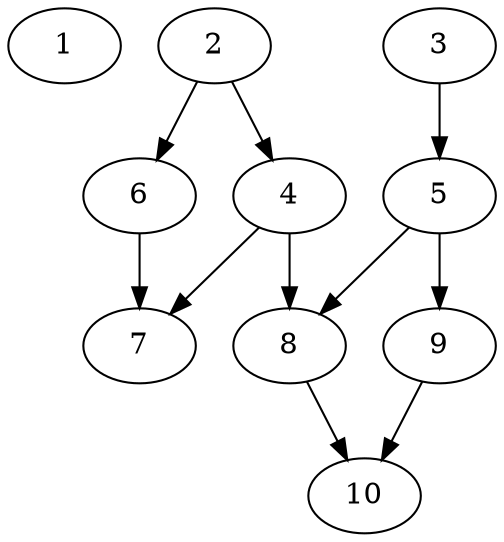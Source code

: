 // DAG automatically generated by daggen at Thu Oct  3 13:58:05 2019
// ./daggen --dot -n 10 --ccr 0.5 --fat 0.7 --regular 0.7 --density 0.6 --mindata 5242880 --maxdata 52428800 
digraph G {
  1 [size="88233984", alpha="0.16", expect_size="44116992"] 
  2 [size="75657216", alpha="0.01", expect_size="37828608"] 
  2 -> 4 [size ="37828608"]
  2 -> 6 [size ="37828608"]
  3 [size="91346944", alpha="0.15", expect_size="45673472"] 
  3 -> 5 [size ="45673472"]
  4 [size="29868032", alpha="0.10", expect_size="14934016"] 
  4 -> 7 [size ="14934016"]
  4 -> 8 [size ="14934016"]
  5 [size="15017984", alpha="0.02", expect_size="7508992"] 
  5 -> 8 [size ="7508992"]
  5 -> 9 [size ="7508992"]
  6 [size="41861120", alpha="0.11", expect_size="20930560"] 
  6 -> 7 [size ="20930560"]
  7 [size="79896576", alpha="0.01", expect_size="39948288"] 
  8 [size="46395392", alpha="0.04", expect_size="23197696"] 
  8 -> 10 [size ="23197696"]
  9 [size="93069312", alpha="0.19", expect_size="46534656"] 
  9 -> 10 [size ="46534656"]
  10 [size="94136320", alpha="0.02", expect_size="47068160"] 
}
